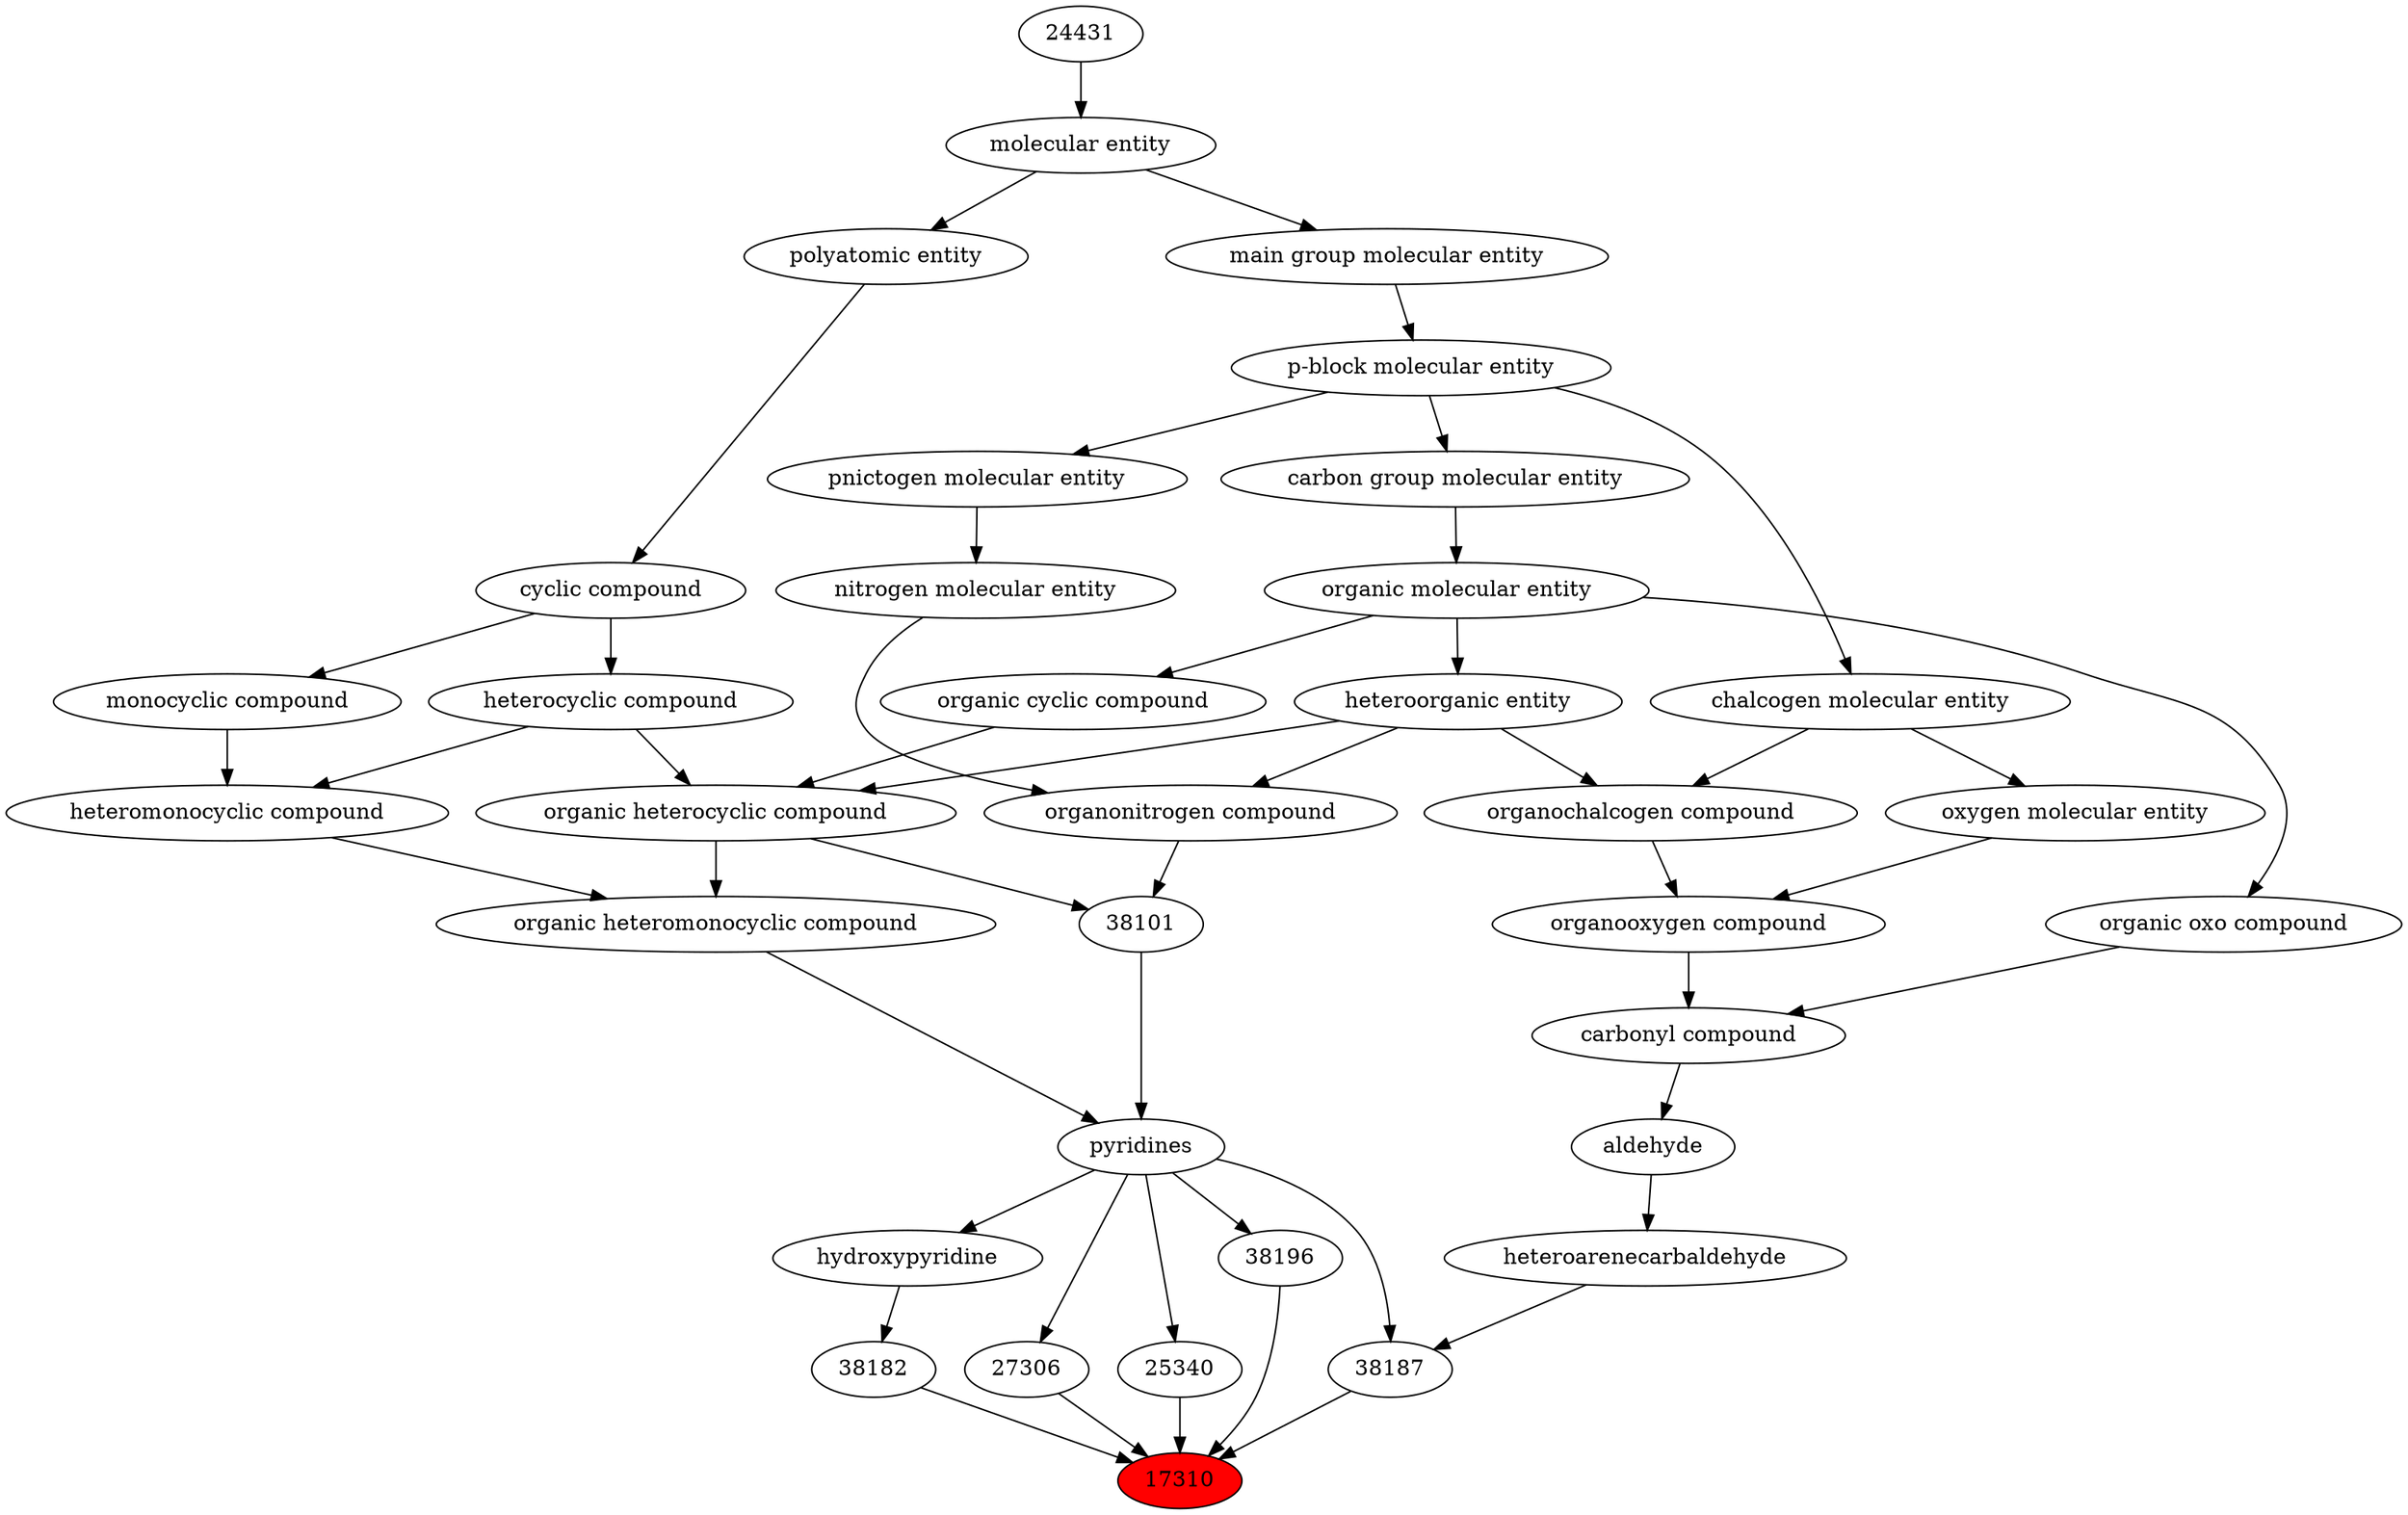 digraph tree{ 
17310 [label="17310" fillcolor=red style=filled]
27306 -> 17310
38187 -> 17310
25340 -> 17310
38182 -> 17310
38196 -> 17310
27306 [label="27306"]
26421 -> 27306
38187 [label="38187"]
26421 -> 38187
49104 -> 38187
25340 [label="25340"]
26421 -> 25340
38182 [label="38182"]
24745 -> 38182
38196 [label="38196"]
26421 -> 38196
26421 [label="pyridines"]
38101 -> 26421
25693 -> 26421
49104 [label="heteroarenecarbaldehyde"]
17478 -> 49104
24745 [label="hydroxypyridine"]
26421 -> 24745
38101 [label="38101"]
24532 -> 38101
35352 -> 38101
25693 [label="organic heteromonocyclic compound"]
33670 -> 25693
24532 -> 25693
17478 [label="aldehyde"]
36586 -> 17478
24532 [label="organic heterocyclic compound"]
33285 -> 24532
33832 -> 24532
5686 -> 24532
35352 [label="organonitrogen compound"]
51143 -> 35352
33285 -> 35352
33670 [label="heteromonocyclic compound"]
5686 -> 33670
33661 -> 33670
36586 [label="carbonyl compound"]
36587 -> 36586
36963 -> 36586
33285 [label="heteroorganic entity"]
50860 -> 33285
33832 [label="organic cyclic compound"]
50860 -> 33832
5686 [label="heterocyclic compound"]
33595 -> 5686
51143 [label="nitrogen molecular entity"]
33302 -> 51143
33661 [label="monocyclic compound"]
33595 -> 33661
36587 [label="organic oxo compound"]
50860 -> 36587
36963 [label="organooxygen compound"]
36962 -> 36963
25806 -> 36963
50860 [label="organic molecular entity"]
33582 -> 50860
33595 [label="cyclic compound"]
36357 -> 33595
33302 [label="pnictogen molecular entity"]
33675 -> 33302
36962 [label="organochalcogen compound"]
33285 -> 36962
33304 -> 36962
25806 [label="oxygen molecular entity"]
33304 -> 25806
33582 [label="carbon group molecular entity"]
33675 -> 33582
36357 [label="polyatomic entity"]
23367 -> 36357
33675 [label="p-block molecular entity"]
33579 -> 33675
33304 [label="chalcogen molecular entity"]
33675 -> 33304
23367 [label="molecular entity"]
24431 -> 23367
33579 [label="main group molecular entity"]
23367 -> 33579
24431 [label="24431"]
}